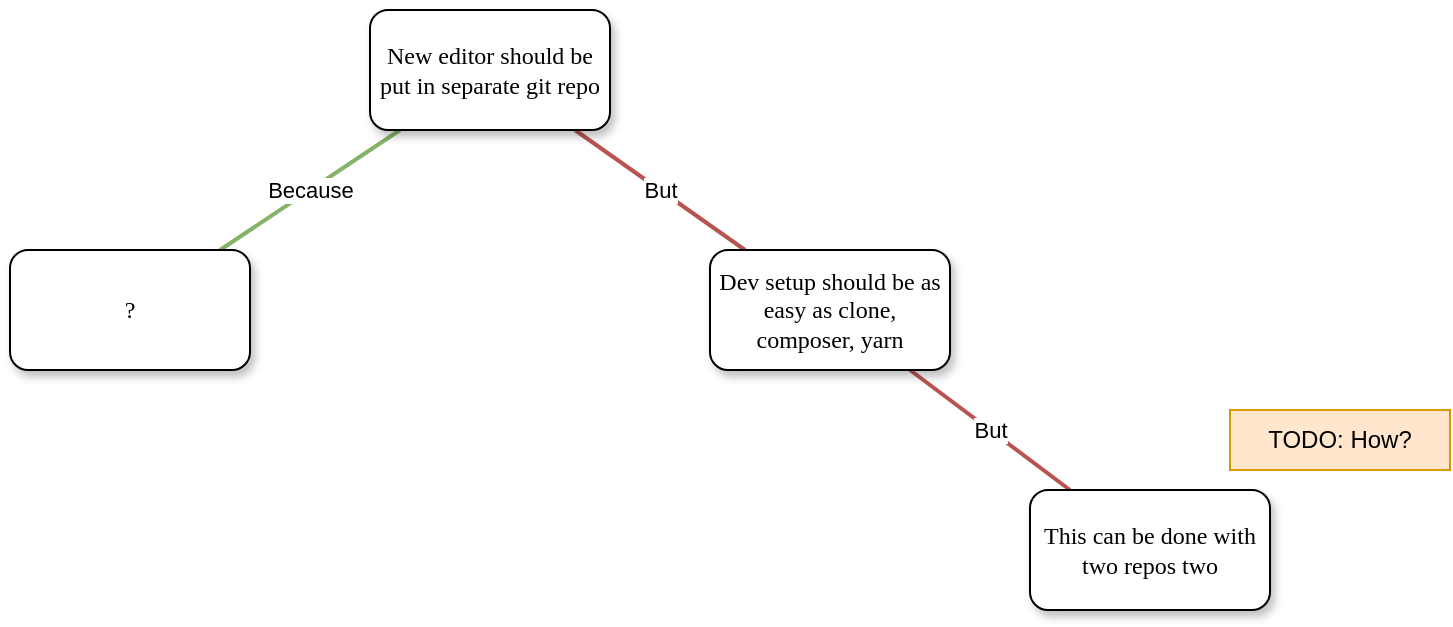 <mxfile version="15.8.6" type="github">
  <diagram name="Page-1" id="10a91c8b-09ff-31b1-d368-03940ed4cc9e">
    <mxGraphModel dx="1008" dy="567" grid="1" gridSize="10" guides="1" tooltips="1" connect="1" arrows="1" fold="1" page="1" pageScale="1" pageWidth="1100" pageHeight="850" background="none" math="0" shadow="0">
      <root>
        <mxCell id="0" />
        <mxCell id="1" parent="0" />
        <mxCell id="bJKwxyFEZqVPCXt8myTn-4" value="But" style="edgeStyle=none;rounded=0;orthogonalLoop=1;jettySize=auto;html=1;endArrow=none;endFill=0;strokeWidth=2;fillColor=#f8cecc;strokeColor=#b85450;" parent="1" source="62893188c0fa7362-1" target="62893188c0fa7362-3" edge="1">
          <mxGeometry relative="1" as="geometry">
            <mxPoint x="810" y="80" as="targetPoint" />
          </mxGeometry>
        </mxCell>
        <mxCell id="bJKwxyFEZqVPCXt8myTn-6" value="Because" style="edgeStyle=none;rounded=0;orthogonalLoop=1;jettySize=auto;html=1;endArrow=none;endFill=0;strokeWidth=2;fillColor=#d5e8d4;strokeColor=#82b366;" parent="1" source="62893188c0fa7362-1" target="62893188c0fa7362-2" edge="1">
          <mxGeometry relative="1" as="geometry">
            <mxPoint x="530" y="80" as="targetPoint" />
          </mxGeometry>
        </mxCell>
        <mxCell id="62893188c0fa7362-1" value="New editor should be put in separate git repo" style="whiteSpace=wrap;html=1;rounded=1;shadow=1;labelBackgroundColor=none;strokeWidth=1;fontFamily=Verdana;fontSize=12;align=center;" parent="1" vertex="1">
          <mxGeometry x="610" y="50" width="120" height="60" as="geometry" />
        </mxCell>
        <mxCell id="62893188c0fa7362-2" value="?" style="whiteSpace=wrap;html=1;rounded=1;shadow=1;labelBackgroundColor=none;strokeWidth=1;fontFamily=Verdana;fontSize=12;align=center;" parent="1" vertex="1">
          <mxGeometry x="430" y="170" width="120" height="60" as="geometry" />
        </mxCell>
        <mxCell id="bJKwxyFEZqVPCXt8myTn-2" value="But" style="rounded=0;orthogonalLoop=1;jettySize=auto;html=1;strokeWidth=2;endArrow=none;endFill=0;fillColor=#f8cecc;strokeColor=#b85450;" parent="1" source="62893188c0fa7362-3" target="bJKwxyFEZqVPCXt8myTn-1" edge="1">
          <mxGeometry relative="1" as="geometry" />
        </mxCell>
        <mxCell id="62893188c0fa7362-3" value="Dev setup should be as easy as clone, composer, yarn" style="whiteSpace=wrap;html=1;rounded=1;shadow=1;labelBackgroundColor=none;strokeWidth=1;fontFamily=Verdana;fontSize=12;align=center;" parent="1" vertex="1">
          <mxGeometry x="780" y="170" width="120" height="60" as="geometry" />
        </mxCell>
        <mxCell id="bJKwxyFEZqVPCXt8myTn-1" value="This can be done with two repos two" style="whiteSpace=wrap;html=1;rounded=1;shadow=1;labelBackgroundColor=none;strokeWidth=1;fontFamily=Verdana;fontSize=12;align=center;" parent="1" vertex="1">
          <mxGeometry x="940" y="290" width="120" height="60" as="geometry" />
        </mxCell>
        <mxCell id="YuJeHsp3bGGNzzMNZF0G-1" value="TODO: How?" style="text;html=1;strokeColor=#d79b00;fillColor=#ffe6cc;align=center;verticalAlign=middle;whiteSpace=wrap;rounded=0;" vertex="1" parent="1">
          <mxGeometry x="1040" y="250" width="110" height="30" as="geometry" />
        </mxCell>
      </root>
    </mxGraphModel>
  </diagram>
</mxfile>
